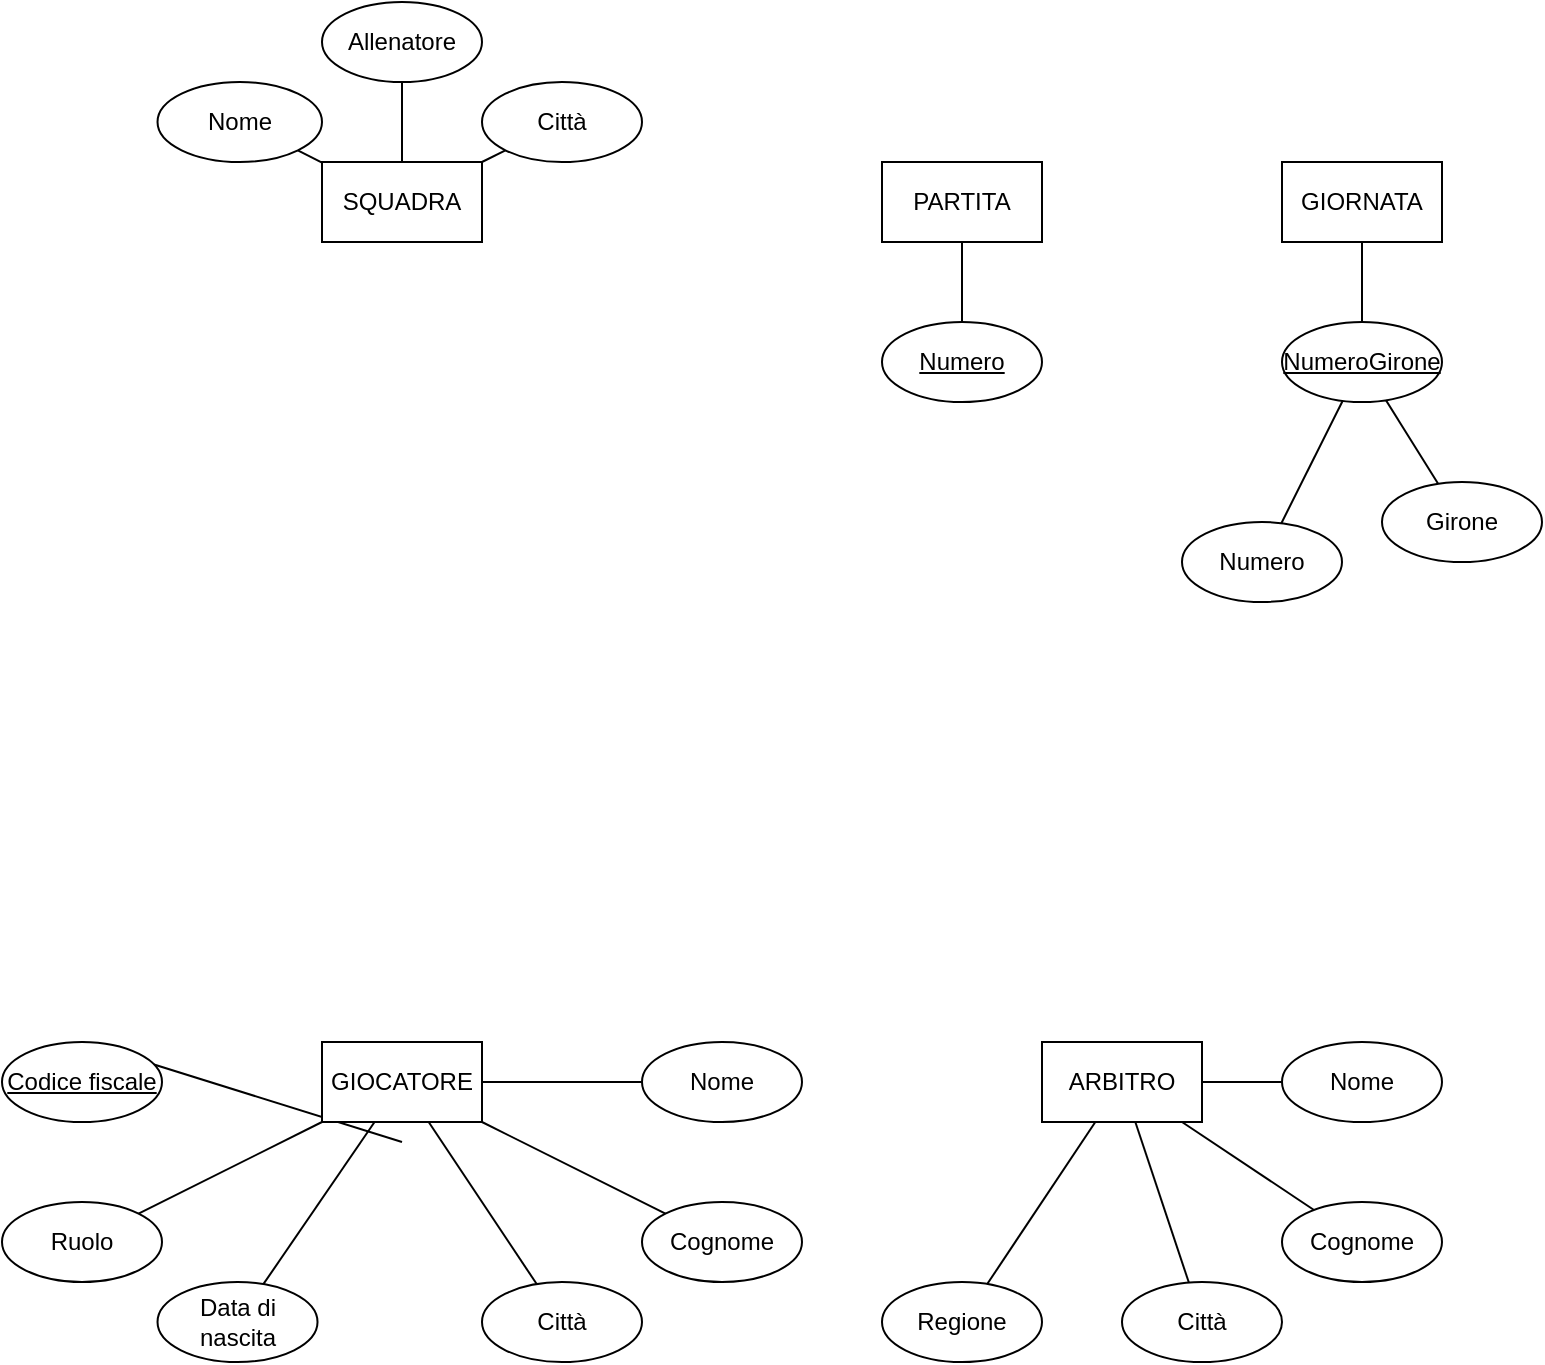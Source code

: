 <mxfile version="26.1.0">
  <diagram name="Pagina-1" id="NTOT7zcA5DZqMiWTS5Ma">
    <mxGraphModel dx="1069" dy="819" grid="1" gridSize="10" guides="1" tooltips="1" connect="1" arrows="1" fold="1" page="1" pageScale="1" pageWidth="827" pageHeight="1169" background="none" math="0" shadow="0">
      <root>
        <mxCell id="0" />
        <mxCell id="1" parent="0" />
        <mxCell id="dW5rp80q1rBm-bU9mozY-6" value="SQUADRA" style="whiteSpace=wrap;html=1;align=center;" vertex="1" parent="1">
          <mxGeometry x="200" y="80" width="80" height="40" as="geometry" />
        </mxCell>
        <mxCell id="dW5rp80q1rBm-bU9mozY-20" style="edgeStyle=none;curved=1;rounded=0;orthogonalLoop=1;jettySize=auto;html=1;entryX=0.5;entryY=0;entryDx=0;entryDy=0;fontSize=12;startSize=8;endSize=8;endArrow=none;startFill=0;" edge="1" parent="1" target="dW5rp80q1rBm-bU9mozY-19">
          <mxGeometry relative="1" as="geometry">
            <mxPoint x="240" y="570" as="sourcePoint" />
          </mxGeometry>
        </mxCell>
        <mxCell id="dW5rp80q1rBm-bU9mozY-7" value="GIOCATORE" style="whiteSpace=wrap;html=1;align=center;" vertex="1" parent="1">
          <mxGeometry x="200" y="520" width="80" height="40" as="geometry" />
        </mxCell>
        <mxCell id="dW5rp80q1rBm-bU9mozY-8" value="PARTITA" style="whiteSpace=wrap;html=1;align=center;fontStyle=0" vertex="1" parent="1">
          <mxGeometry x="480" y="80" width="80" height="40" as="geometry" />
        </mxCell>
        <mxCell id="dW5rp80q1rBm-bU9mozY-14" style="edgeStyle=none;curved=0;rounded=0;orthogonalLoop=1;jettySize=auto;html=1;fontSize=12;strokeColor=default;endArrow=none;startFill=0;" edge="1" parent="1" source="dW5rp80q1rBm-bU9mozY-13" target="dW5rp80q1rBm-bU9mozY-6">
          <mxGeometry relative="1" as="geometry" />
        </mxCell>
        <mxCell id="dW5rp80q1rBm-bU9mozY-13" value="Città" style="ellipse;whiteSpace=wrap;html=1;align=center;" vertex="1" parent="1">
          <mxGeometry x="280" y="40" width="80" height="40" as="geometry" />
        </mxCell>
        <mxCell id="dW5rp80q1rBm-bU9mozY-16" style="edgeStyle=none;curved=1;rounded=0;orthogonalLoop=1;jettySize=auto;html=1;fontSize=12;startSize=8;endSize=8;endArrow=none;startFill=0;" edge="1" parent="1" source="dW5rp80q1rBm-bU9mozY-12" target="dW5rp80q1rBm-bU9mozY-6">
          <mxGeometry relative="1" as="geometry">
            <mxPoint x="238.88" y="80" as="targetPoint" />
          </mxGeometry>
        </mxCell>
        <mxCell id="dW5rp80q1rBm-bU9mozY-12" value="Nome" style="ellipse;whiteSpace=wrap;html=1;align=center;" vertex="1" parent="1">
          <mxGeometry x="117.76" y="40" width="82.24" height="40" as="geometry" />
        </mxCell>
        <mxCell id="dW5rp80q1rBm-bU9mozY-18" style="edgeStyle=none;curved=1;rounded=0;orthogonalLoop=1;jettySize=auto;html=1;fontSize=12;startSize=8;endSize=8;endArrow=none;startFill=0;" edge="1" parent="1" source="dW5rp80q1rBm-bU9mozY-17" target="dW5rp80q1rBm-bU9mozY-6">
          <mxGeometry relative="1" as="geometry">
            <Array as="points">
              <mxPoint x="240" y="60" />
            </Array>
          </mxGeometry>
        </mxCell>
        <mxCell id="dW5rp80q1rBm-bU9mozY-17" value="Allenatore" style="ellipse;whiteSpace=wrap;html=1;align=center;" vertex="1" parent="1">
          <mxGeometry x="200" width="80" height="40" as="geometry" />
        </mxCell>
        <mxCell id="dW5rp80q1rBm-bU9mozY-19" value="Codice fiscale" style="ellipse;whiteSpace=wrap;html=1;align=center;fontStyle=4" vertex="1" parent="1">
          <mxGeometry x="40" y="520" width="80" height="40" as="geometry" />
        </mxCell>
        <mxCell id="dW5rp80q1rBm-bU9mozY-36" value="Nome" style="ellipse;whiteSpace=wrap;html=1;align=center;fontStyle=0" vertex="1" parent="1">
          <mxGeometry x="360" y="520" width="80" height="40" as="geometry" />
        </mxCell>
        <mxCell id="dW5rp80q1rBm-bU9mozY-37" value="Cognome" style="ellipse;whiteSpace=wrap;html=1;align=center;fontStyle=0" vertex="1" parent="1">
          <mxGeometry x="360" y="600" width="80" height="40" as="geometry" />
        </mxCell>
        <mxCell id="dW5rp80q1rBm-bU9mozY-38" value="Ruolo" style="ellipse;whiteSpace=wrap;html=1;align=center;fontStyle=0" vertex="1" parent="1">
          <mxGeometry x="40" y="600" width="80" height="40" as="geometry" />
        </mxCell>
        <mxCell id="dW5rp80q1rBm-bU9mozY-39" value="Città" style="ellipse;whiteSpace=wrap;html=1;align=center;fontStyle=0" vertex="1" parent="1">
          <mxGeometry x="280" y="640" width="80" height="40" as="geometry" />
        </mxCell>
        <mxCell id="dW5rp80q1rBm-bU9mozY-40" value="Data di nascita" style="ellipse;whiteSpace=wrap;html=1;align=center;fontStyle=0" vertex="1" parent="1">
          <mxGeometry x="117.76" y="640" width="80" height="40" as="geometry" />
        </mxCell>
        <mxCell id="dW5rp80q1rBm-bU9mozY-51" value="" style="endArrow=none;html=1;rounded=0;fontSize=12;startSize=8;endSize=8;curved=1;" edge="1" parent="1" source="dW5rp80q1rBm-bU9mozY-7" target="dW5rp80q1rBm-bU9mozY-36">
          <mxGeometry relative="1" as="geometry">
            <mxPoint x="310" y="530" as="sourcePoint" />
            <mxPoint x="470" y="530" as="targetPoint" />
            <Array as="points">
              <mxPoint x="320" y="540" />
            </Array>
          </mxGeometry>
        </mxCell>
        <mxCell id="dW5rp80q1rBm-bU9mozY-52" value="" style="endArrow=none;html=1;rounded=0;fontSize=12;startSize=8;endSize=8;curved=1;" edge="1" parent="1" source="dW5rp80q1rBm-bU9mozY-7" target="dW5rp80q1rBm-bU9mozY-37">
          <mxGeometry relative="1" as="geometry">
            <mxPoint x="300" y="580" as="sourcePoint" />
            <mxPoint x="460" y="580" as="targetPoint" />
          </mxGeometry>
        </mxCell>
        <mxCell id="dW5rp80q1rBm-bU9mozY-54" value="" style="endArrow=none;html=1;rounded=0;fontSize=12;startSize=8;endSize=8;curved=1;" edge="1" parent="1" source="dW5rp80q1rBm-bU9mozY-7" target="dW5rp80q1rBm-bU9mozY-38">
          <mxGeometry relative="1" as="geometry">
            <mxPoint x="230" y="690" as="sourcePoint" />
            <mxPoint x="390" y="690" as="targetPoint" />
          </mxGeometry>
        </mxCell>
        <mxCell id="dW5rp80q1rBm-bU9mozY-56" value="" style="endArrow=none;html=1;rounded=0;fontSize=12;startSize=8;endSize=8;curved=1;" edge="1" parent="1" source="dW5rp80q1rBm-bU9mozY-7" target="dW5rp80q1rBm-bU9mozY-39">
          <mxGeometry relative="1" as="geometry">
            <mxPoint x="190" y="700" as="sourcePoint" />
            <mxPoint x="350" y="700" as="targetPoint" />
          </mxGeometry>
        </mxCell>
        <mxCell id="dW5rp80q1rBm-bU9mozY-57" value="" style="endArrow=none;html=1;rounded=0;fontSize=12;startSize=8;endSize=8;curved=1;" edge="1" parent="1" source="dW5rp80q1rBm-bU9mozY-7" target="dW5rp80q1rBm-bU9mozY-40">
          <mxGeometry relative="1" as="geometry">
            <mxPoint x="210" y="690" as="sourcePoint" />
            <mxPoint x="370" y="690" as="targetPoint" />
          </mxGeometry>
        </mxCell>
        <mxCell id="dW5rp80q1rBm-bU9mozY-58" value="Numero" style="ellipse;whiteSpace=wrap;html=1;align=center;fontStyle=4" vertex="1" parent="1">
          <mxGeometry x="480" y="160" width="80" height="40" as="geometry" />
        </mxCell>
        <mxCell id="dW5rp80q1rBm-bU9mozY-59" value="" style="endArrow=none;html=1;rounded=0;fontSize=12;startSize=8;endSize=8;curved=1;" edge="1" parent="1" source="dW5rp80q1rBm-bU9mozY-58" target="dW5rp80q1rBm-bU9mozY-8">
          <mxGeometry relative="1" as="geometry">
            <mxPoint x="370" y="140" as="sourcePoint" />
            <mxPoint x="530" y="140" as="targetPoint" />
          </mxGeometry>
        </mxCell>
        <mxCell id="dW5rp80q1rBm-bU9mozY-60" value="GIORNATA" style="whiteSpace=wrap;html=1;align=center;fontStyle=0" vertex="1" parent="1">
          <mxGeometry x="680" y="80" width="80" height="40" as="geometry" />
        </mxCell>
        <mxCell id="dW5rp80q1rBm-bU9mozY-61" value="NumeroGirone" style="ellipse;whiteSpace=wrap;html=1;align=center;fontStyle=4" vertex="1" parent="1">
          <mxGeometry x="680" y="160" width="80" height="40" as="geometry" />
        </mxCell>
        <mxCell id="dW5rp80q1rBm-bU9mozY-62" value="Numero" style="ellipse;whiteSpace=wrap;html=1;align=center;fontStyle=0" vertex="1" parent="1">
          <mxGeometry x="630" y="260" width="80" height="40" as="geometry" />
        </mxCell>
        <mxCell id="dW5rp80q1rBm-bU9mozY-63" value="Girone" style="ellipse;whiteSpace=wrap;html=1;align=center;fontStyle=0" vertex="1" parent="1">
          <mxGeometry x="730" y="240" width="80" height="40" as="geometry" />
        </mxCell>
        <mxCell id="dW5rp80q1rBm-bU9mozY-64" value="" style="endArrow=none;html=1;rounded=0;fontSize=12;startSize=8;endSize=8;curved=1;" edge="1" parent="1" source="dW5rp80q1rBm-bU9mozY-61" target="dW5rp80q1rBm-bU9mozY-60">
          <mxGeometry relative="1" as="geometry">
            <mxPoint x="510" y="210" as="sourcePoint" />
            <mxPoint x="670" y="210" as="targetPoint" />
          </mxGeometry>
        </mxCell>
        <mxCell id="dW5rp80q1rBm-bU9mozY-65" value="" style="endArrow=none;html=1;rounded=0;fontSize=12;startSize=8;endSize=8;curved=1;" edge="1" parent="1" source="dW5rp80q1rBm-bU9mozY-61" target="dW5rp80q1rBm-bU9mozY-62">
          <mxGeometry relative="1" as="geometry">
            <mxPoint x="510" y="220" as="sourcePoint" />
            <mxPoint x="670" y="220" as="targetPoint" />
          </mxGeometry>
        </mxCell>
        <mxCell id="dW5rp80q1rBm-bU9mozY-66" value="" style="endArrow=none;html=1;rounded=0;fontSize=12;startSize=8;endSize=8;curved=1;" edge="1" parent="1" source="dW5rp80q1rBm-bU9mozY-61" target="dW5rp80q1rBm-bU9mozY-63">
          <mxGeometry relative="1" as="geometry">
            <mxPoint x="490" y="220" as="sourcePoint" />
            <mxPoint x="650" y="220" as="targetPoint" />
          </mxGeometry>
        </mxCell>
        <mxCell id="dW5rp80q1rBm-bU9mozY-73" value="ARBITRO" style="whiteSpace=wrap;html=1;align=center;" vertex="1" parent="1">
          <mxGeometry x="560" y="520" width="80" height="40" as="geometry" />
        </mxCell>
        <mxCell id="dW5rp80q1rBm-bU9mozY-74" value="Nome" style="ellipse;whiteSpace=wrap;html=1;align=center;fontStyle=0" vertex="1" parent="1">
          <mxGeometry x="680" y="520" width="80" height="40" as="geometry" />
        </mxCell>
        <mxCell id="dW5rp80q1rBm-bU9mozY-75" value="Cognome" style="ellipse;whiteSpace=wrap;html=1;align=center;fontStyle=0" vertex="1" parent="1">
          <mxGeometry x="680" y="600" width="80" height="40" as="geometry" />
        </mxCell>
        <mxCell id="dW5rp80q1rBm-bU9mozY-76" value="Città" style="ellipse;whiteSpace=wrap;html=1;align=center;fontStyle=0" vertex="1" parent="1">
          <mxGeometry x="600" y="640" width="80" height="40" as="geometry" />
        </mxCell>
        <mxCell id="dW5rp80q1rBm-bU9mozY-79" value="Regione" style="ellipse;whiteSpace=wrap;html=1;align=center;fontStyle=0" vertex="1" parent="1">
          <mxGeometry x="480" y="640" width="80" height="40" as="geometry" />
        </mxCell>
        <mxCell id="dW5rp80q1rBm-bU9mozY-80" value="" style="endArrow=none;html=1;rounded=0;fontSize=12;startSize=8;endSize=8;curved=1;" edge="1" parent="1" source="dW5rp80q1rBm-bU9mozY-74" target="dW5rp80q1rBm-bU9mozY-73">
          <mxGeometry relative="1" as="geometry">
            <mxPoint x="520" y="620" as="sourcePoint" />
            <mxPoint x="680" y="620" as="targetPoint" />
          </mxGeometry>
        </mxCell>
        <mxCell id="dW5rp80q1rBm-bU9mozY-81" value="" style="endArrow=none;html=1;rounded=0;fontSize=12;startSize=8;endSize=8;curved=1;" edge="1" parent="1" source="dW5rp80q1rBm-bU9mozY-73" target="dW5rp80q1rBm-bU9mozY-75">
          <mxGeometry relative="1" as="geometry">
            <mxPoint x="560" y="600" as="sourcePoint" />
            <mxPoint x="720" y="600" as="targetPoint" />
          </mxGeometry>
        </mxCell>
        <mxCell id="dW5rp80q1rBm-bU9mozY-82" value="" style="endArrow=none;html=1;rounded=0;fontSize=12;startSize=8;endSize=8;curved=1;" edge="1" parent="1" source="dW5rp80q1rBm-bU9mozY-73" target="dW5rp80q1rBm-bU9mozY-76">
          <mxGeometry relative="1" as="geometry">
            <mxPoint x="510" y="620" as="sourcePoint" />
            <mxPoint x="670" y="620" as="targetPoint" />
          </mxGeometry>
        </mxCell>
        <mxCell id="dW5rp80q1rBm-bU9mozY-83" value="" style="endArrow=none;html=1;rounded=0;fontSize=12;startSize=8;endSize=8;curved=1;" edge="1" parent="1" source="dW5rp80q1rBm-bU9mozY-79" target="dW5rp80q1rBm-bU9mozY-73">
          <mxGeometry relative="1" as="geometry">
            <mxPoint x="500" y="620" as="sourcePoint" />
            <mxPoint x="660" y="620" as="targetPoint" />
          </mxGeometry>
        </mxCell>
      </root>
    </mxGraphModel>
  </diagram>
</mxfile>
